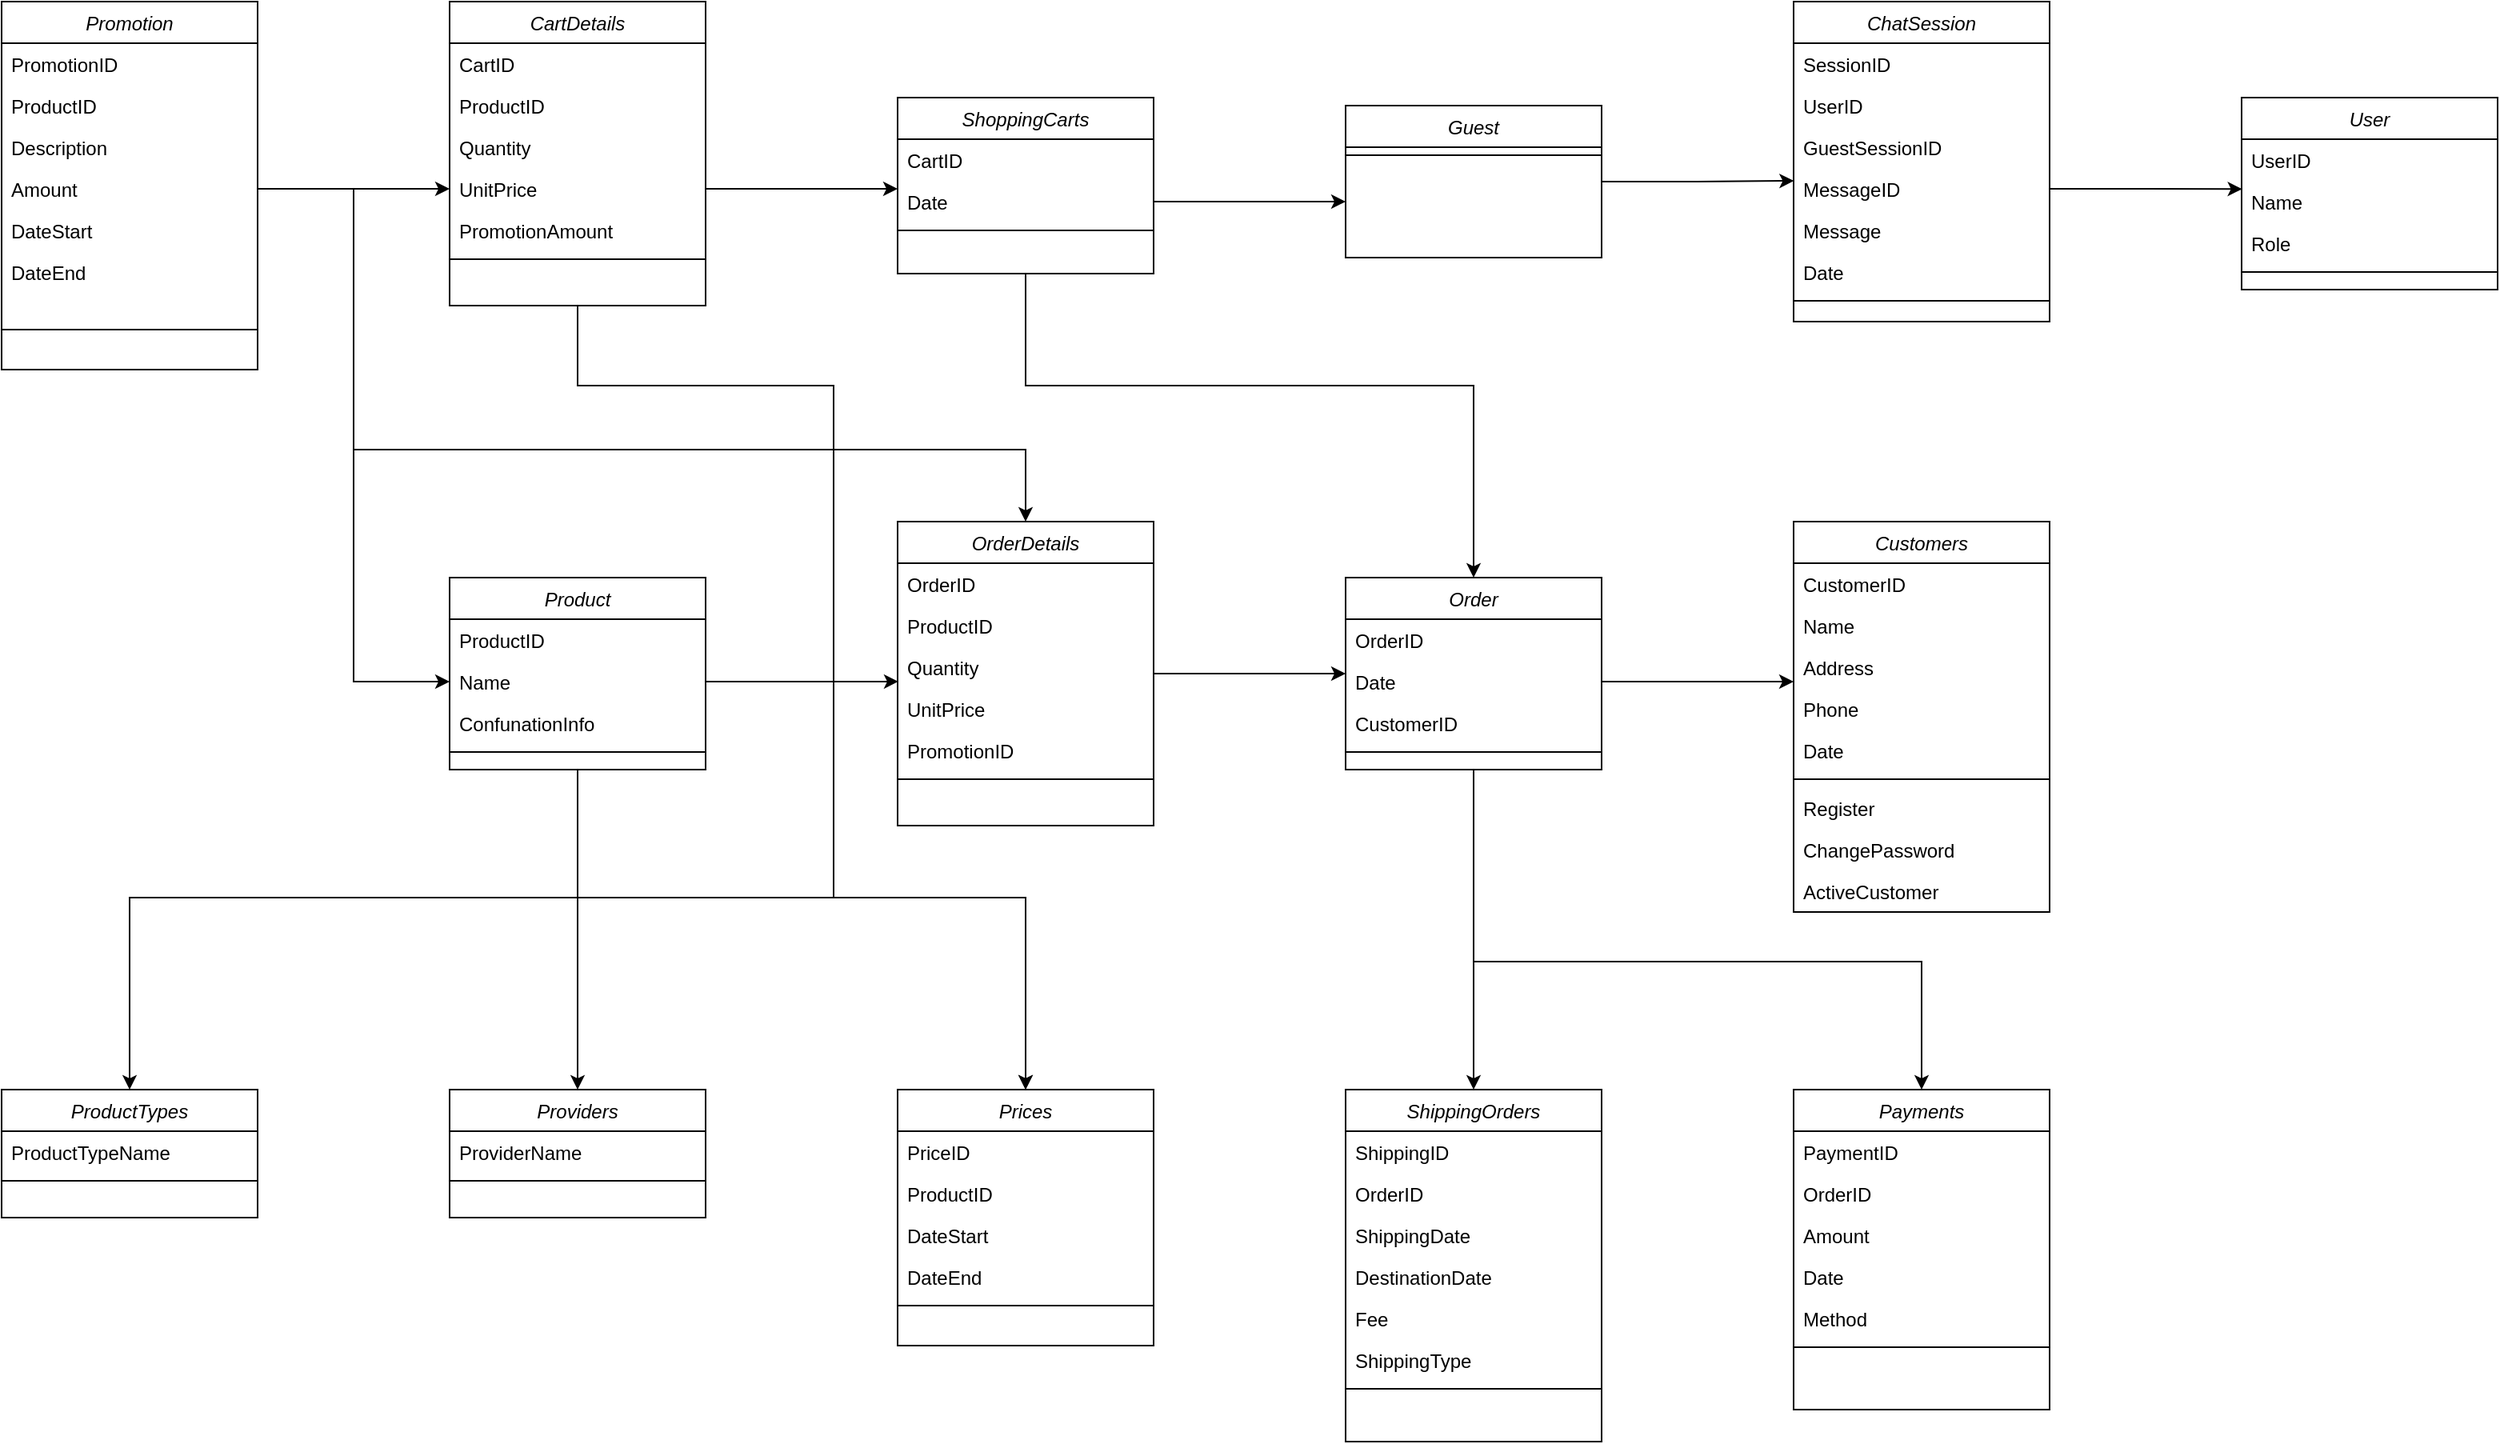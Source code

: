 <mxfile version="21.1.2" type="github">
  <diagram id="C5RBs43oDa-KdzZeNtuy" name="Page-1">
    <mxGraphModel dx="2475" dy="1558" grid="1" gridSize="10" guides="1" tooltips="1" connect="1" arrows="1" fold="1" page="1" pageScale="1" pageWidth="827" pageHeight="1169" math="0" shadow="0">
      <root>
        <mxCell id="WIyWlLk6GJQsqaUBKTNV-0" />
        <mxCell id="WIyWlLk6GJQsqaUBKTNV-1" parent="WIyWlLk6GJQsqaUBKTNV-0" />
        <mxCell id="zkfFHV4jXpPFQw0GAbJ--0" value="Promotion" style="swimlane;fontStyle=2;align=center;verticalAlign=top;childLayout=stackLayout;horizontal=1;startSize=26;horizontalStack=0;resizeParent=1;resizeLast=0;collapsible=1;marginBottom=0;rounded=0;shadow=0;strokeWidth=1;movable=0;resizable=0;rotatable=0;deletable=0;editable=0;locked=1;connectable=0;" parent="WIyWlLk6GJQsqaUBKTNV-1" vertex="1">
          <mxGeometry y="80" width="160" height="230" as="geometry">
            <mxRectangle x="220" y="120" width="160" height="26" as="alternateBounds" />
          </mxGeometry>
        </mxCell>
        <mxCell id="zkfFHV4jXpPFQw0GAbJ--1" value="PromotionID" style="text;align=left;verticalAlign=top;spacingLeft=4;spacingRight=4;overflow=hidden;rotatable=0;points=[[0,0.5],[1,0.5]];portConstraint=eastwest;movable=0;resizable=0;deletable=0;editable=0;locked=1;connectable=0;" parent="zkfFHV4jXpPFQw0GAbJ--0" vertex="1">
          <mxGeometry y="26" width="160" height="26" as="geometry" />
        </mxCell>
        <mxCell id="zkfFHV4jXpPFQw0GAbJ--2" value="ProductID" style="text;align=left;verticalAlign=top;spacingLeft=4;spacingRight=4;overflow=hidden;rotatable=0;points=[[0,0.5],[1,0.5]];portConstraint=eastwest;rounded=0;shadow=0;html=0;movable=0;resizable=0;deletable=0;editable=0;locked=1;connectable=0;" parent="zkfFHV4jXpPFQw0GAbJ--0" vertex="1">
          <mxGeometry y="52" width="160" height="26" as="geometry" />
        </mxCell>
        <mxCell id="zkfFHV4jXpPFQw0GAbJ--3" value="Description" style="text;align=left;verticalAlign=top;spacingLeft=4;spacingRight=4;overflow=hidden;rotatable=0;points=[[0,0.5],[1,0.5]];portConstraint=eastwest;rounded=0;shadow=0;html=0;movable=0;resizable=0;deletable=0;editable=0;locked=1;connectable=0;" parent="zkfFHV4jXpPFQw0GAbJ--0" vertex="1">
          <mxGeometry y="78" width="160" height="26" as="geometry" />
        </mxCell>
        <mxCell id="FdeGGTRHiH28m9432jjW-3" value="Amount" style="text;align=left;verticalAlign=top;spacingLeft=4;spacingRight=4;overflow=hidden;rotatable=0;points=[[0,0.5],[1,0.5]];portConstraint=eastwest;movable=0;resizable=0;deletable=0;editable=0;locked=1;connectable=0;" vertex="1" parent="zkfFHV4jXpPFQw0GAbJ--0">
          <mxGeometry y="104" width="160" height="26" as="geometry" />
        </mxCell>
        <mxCell id="FdeGGTRHiH28m9432jjW-2" value="DateStart" style="text;align=left;verticalAlign=top;spacingLeft=4;spacingRight=4;overflow=hidden;rotatable=0;points=[[0,0.5],[1,0.5]];portConstraint=eastwest;movable=0;resizable=0;deletable=0;editable=0;locked=1;connectable=0;" vertex="1" parent="zkfFHV4jXpPFQw0GAbJ--0">
          <mxGeometry y="130" width="160" height="26" as="geometry" />
        </mxCell>
        <mxCell id="FdeGGTRHiH28m9432jjW-1" value="DateEnd" style="text;align=left;verticalAlign=top;spacingLeft=4;spacingRight=4;overflow=hidden;rotatable=0;points=[[0,0.5],[1,0.5]];portConstraint=eastwest;rounded=0;shadow=0;html=0;movable=0;resizable=0;deletable=0;editable=0;locked=1;connectable=0;" vertex="1" parent="zkfFHV4jXpPFQw0GAbJ--0">
          <mxGeometry y="156" width="160" height="44" as="geometry" />
        </mxCell>
        <mxCell id="FdeGGTRHiH28m9432jjW-4" value="" style="line;html=1;strokeWidth=1;align=left;verticalAlign=middle;spacingTop=-1;spacingLeft=3;spacingRight=3;rotatable=0;labelPosition=right;points=[];portConstraint=eastwest;movable=0;resizable=0;deletable=0;editable=0;locked=1;connectable=0;" vertex="1" parent="zkfFHV4jXpPFQw0GAbJ--0">
          <mxGeometry y="200" width="160" height="10" as="geometry" />
        </mxCell>
        <mxCell id="FdeGGTRHiH28m9432jjW-111" style="edgeStyle=orthogonalEdgeStyle;rounded=0;orthogonalLoop=1;jettySize=auto;html=1;entryX=0.5;entryY=0;entryDx=0;entryDy=0;movable=0;resizable=0;rotatable=0;deletable=0;editable=0;locked=1;connectable=0;" edge="1" parent="WIyWlLk6GJQsqaUBKTNV-1" source="FdeGGTRHiH28m9432jjW-17" target="FdeGGTRHiH28m9432jjW-103">
          <mxGeometry relative="1" as="geometry">
            <Array as="points">
              <mxPoint x="360" y="320" />
              <mxPoint x="520" y="320" />
              <mxPoint x="520" y="640" />
              <mxPoint x="640" y="640" />
            </Array>
          </mxGeometry>
        </mxCell>
        <mxCell id="FdeGGTRHiH28m9432jjW-17" value="CartDetails" style="swimlane;fontStyle=2;align=center;verticalAlign=top;childLayout=stackLayout;horizontal=1;startSize=26;horizontalStack=0;resizeParent=1;resizeLast=0;collapsible=1;marginBottom=0;rounded=0;shadow=0;strokeWidth=1;movable=0;resizable=0;rotatable=0;deletable=0;editable=0;locked=1;connectable=0;" vertex="1" parent="WIyWlLk6GJQsqaUBKTNV-1">
          <mxGeometry x="280" y="80" width="160" height="190" as="geometry">
            <mxRectangle x="220" y="120" width="160" height="26" as="alternateBounds" />
          </mxGeometry>
        </mxCell>
        <mxCell id="FdeGGTRHiH28m9432jjW-18" value="CartID" style="text;align=left;verticalAlign=top;spacingLeft=4;spacingRight=4;overflow=hidden;rotatable=0;points=[[0,0.5],[1,0.5]];portConstraint=eastwest;movable=0;resizable=0;deletable=0;editable=0;locked=1;connectable=0;" vertex="1" parent="FdeGGTRHiH28m9432jjW-17">
          <mxGeometry y="26" width="160" height="26" as="geometry" />
        </mxCell>
        <mxCell id="FdeGGTRHiH28m9432jjW-19" value="ProductID" style="text;align=left;verticalAlign=top;spacingLeft=4;spacingRight=4;overflow=hidden;rotatable=0;points=[[0,0.5],[1,0.5]];portConstraint=eastwest;rounded=0;shadow=0;html=0;movable=0;resizable=0;deletable=0;editable=0;locked=1;connectable=0;" vertex="1" parent="FdeGGTRHiH28m9432jjW-17">
          <mxGeometry y="52" width="160" height="26" as="geometry" />
        </mxCell>
        <mxCell id="FdeGGTRHiH28m9432jjW-20" value="Quantity" style="text;align=left;verticalAlign=top;spacingLeft=4;spacingRight=4;overflow=hidden;rotatable=0;points=[[0,0.5],[1,0.5]];portConstraint=eastwest;rounded=0;shadow=0;html=0;movable=0;resizable=0;deletable=0;editable=0;locked=1;connectable=0;" vertex="1" parent="FdeGGTRHiH28m9432jjW-17">
          <mxGeometry y="78" width="160" height="26" as="geometry" />
        </mxCell>
        <mxCell id="FdeGGTRHiH28m9432jjW-21" value="UnitPrice" style="text;align=left;verticalAlign=top;spacingLeft=4;spacingRight=4;overflow=hidden;rotatable=0;points=[[0,0.5],[1,0.5]];portConstraint=eastwest;movable=0;resizable=0;deletable=0;editable=0;locked=1;connectable=0;" vertex="1" parent="FdeGGTRHiH28m9432jjW-17">
          <mxGeometry y="104" width="160" height="26" as="geometry" />
        </mxCell>
        <mxCell id="FdeGGTRHiH28m9432jjW-22" value="PromotionAmount" style="text;align=left;verticalAlign=top;spacingLeft=4;spacingRight=4;overflow=hidden;rotatable=0;points=[[0,0.5],[1,0.5]];portConstraint=eastwest;movable=0;resizable=0;deletable=0;editable=0;locked=1;connectable=0;" vertex="1" parent="FdeGGTRHiH28m9432jjW-17">
          <mxGeometry y="130" width="160" height="26" as="geometry" />
        </mxCell>
        <mxCell id="FdeGGTRHiH28m9432jjW-24" value="" style="line;html=1;strokeWidth=1;align=left;verticalAlign=middle;spacingTop=-1;spacingLeft=3;spacingRight=3;rotatable=0;labelPosition=right;points=[];portConstraint=eastwest;movable=0;resizable=0;deletable=0;editable=0;locked=1;connectable=0;" vertex="1" parent="FdeGGTRHiH28m9432jjW-17">
          <mxGeometry y="156" width="160" height="10" as="geometry" />
        </mxCell>
        <mxCell id="FdeGGTRHiH28m9432jjW-25" style="edgeStyle=orthogonalEdgeStyle;rounded=0;orthogonalLoop=1;jettySize=auto;html=1;exitX=1;exitY=0.5;exitDx=0;exitDy=0;entryX=0;entryY=0.5;entryDx=0;entryDy=0;movable=0;resizable=0;rotatable=0;deletable=0;editable=0;locked=1;connectable=0;" edge="1" parent="WIyWlLk6GJQsqaUBKTNV-1" source="FdeGGTRHiH28m9432jjW-3" target="FdeGGTRHiH28m9432jjW-21">
          <mxGeometry relative="1" as="geometry" />
        </mxCell>
        <mxCell id="FdeGGTRHiH28m9432jjW-79" style="edgeStyle=orthogonalEdgeStyle;rounded=0;orthogonalLoop=1;jettySize=auto;html=1;entryX=0.5;entryY=0;entryDx=0;entryDy=0;movable=0;resizable=0;rotatable=0;deletable=0;editable=0;locked=1;connectable=0;" edge="1" parent="WIyWlLk6GJQsqaUBKTNV-1" source="FdeGGTRHiH28m9432jjW-26" target="FdeGGTRHiH28m9432jjW-73">
          <mxGeometry relative="1" as="geometry">
            <Array as="points">
              <mxPoint x="640" y="320" />
              <mxPoint x="920" y="320" />
            </Array>
          </mxGeometry>
        </mxCell>
        <mxCell id="FdeGGTRHiH28m9432jjW-26" value="ShoppingCarts" style="swimlane;fontStyle=2;align=center;verticalAlign=top;childLayout=stackLayout;horizontal=1;startSize=26;horizontalStack=0;resizeParent=1;resizeLast=0;collapsible=1;marginBottom=0;rounded=0;shadow=0;strokeWidth=1;movable=0;resizable=0;rotatable=0;deletable=0;editable=0;locked=1;connectable=0;" vertex="1" parent="WIyWlLk6GJQsqaUBKTNV-1">
          <mxGeometry x="560" y="140" width="160" height="110" as="geometry">
            <mxRectangle x="220" y="120" width="160" height="26" as="alternateBounds" />
          </mxGeometry>
        </mxCell>
        <mxCell id="FdeGGTRHiH28m9432jjW-27" value="CartID" style="text;align=left;verticalAlign=top;spacingLeft=4;spacingRight=4;overflow=hidden;rotatable=0;points=[[0,0.5],[1,0.5]];portConstraint=eastwest;movable=0;resizable=0;deletable=0;editable=0;locked=1;connectable=0;" vertex="1" parent="FdeGGTRHiH28m9432jjW-26">
          <mxGeometry y="26" width="160" height="26" as="geometry" />
        </mxCell>
        <mxCell id="FdeGGTRHiH28m9432jjW-28" value="Date" style="text;align=left;verticalAlign=top;spacingLeft=4;spacingRight=4;overflow=hidden;rotatable=0;points=[[0,0.5],[1,0.5]];portConstraint=eastwest;rounded=0;shadow=0;html=0;movable=0;resizable=0;deletable=0;editable=0;locked=1;connectable=0;" vertex="1" parent="FdeGGTRHiH28m9432jjW-26">
          <mxGeometry y="52" width="160" height="26" as="geometry" />
        </mxCell>
        <mxCell id="FdeGGTRHiH28m9432jjW-32" value="" style="line;html=1;strokeWidth=1;align=left;verticalAlign=middle;spacingTop=-1;spacingLeft=3;spacingRight=3;rotatable=0;labelPosition=right;points=[];portConstraint=eastwest;movable=0;resizable=0;deletable=0;editable=0;locked=1;connectable=0;" vertex="1" parent="FdeGGTRHiH28m9432jjW-26">
          <mxGeometry y="78" width="160" height="10" as="geometry" />
        </mxCell>
        <mxCell id="FdeGGTRHiH28m9432jjW-33" style="edgeStyle=orthogonalEdgeStyle;rounded=0;orthogonalLoop=1;jettySize=auto;html=1;exitX=1;exitY=0.5;exitDx=0;exitDy=0;entryX=0;entryY=0.5;entryDx=0;entryDy=0;movable=0;resizable=0;rotatable=0;deletable=0;editable=0;locked=1;connectable=0;" edge="1" parent="WIyWlLk6GJQsqaUBKTNV-1" source="FdeGGTRHiH28m9432jjW-21">
          <mxGeometry relative="1" as="geometry">
            <mxPoint x="560" y="197" as="targetPoint" />
          </mxGeometry>
        </mxCell>
        <mxCell id="FdeGGTRHiH28m9432jjW-50" style="edgeStyle=orthogonalEdgeStyle;rounded=0;orthogonalLoop=1;jettySize=auto;html=1;exitX=1;exitY=0.5;exitDx=0;exitDy=0;entryX=0.001;entryY=0.308;entryDx=0;entryDy=0;entryPerimeter=0;movable=0;resizable=0;rotatable=0;deletable=0;editable=0;locked=1;connectable=0;" edge="1" parent="WIyWlLk6GJQsqaUBKTNV-1" source="FdeGGTRHiH28m9432jjW-37" target="FdeGGTRHiH28m9432jjW-46">
          <mxGeometry relative="1" as="geometry" />
        </mxCell>
        <mxCell id="FdeGGTRHiH28m9432jjW-37" value="Guest" style="swimlane;fontStyle=2;align=center;verticalAlign=top;childLayout=stackLayout;horizontal=1;startSize=26;horizontalStack=0;resizeParent=1;resizeLast=0;collapsible=1;marginBottom=0;rounded=0;shadow=0;strokeWidth=1;movable=0;resizable=0;rotatable=0;deletable=0;editable=0;locked=1;connectable=0;" vertex="1" parent="WIyWlLk6GJQsqaUBKTNV-1">
          <mxGeometry x="840" y="145" width="160" height="95" as="geometry">
            <mxRectangle x="220" y="120" width="160" height="26" as="alternateBounds" />
          </mxGeometry>
        </mxCell>
        <mxCell id="FdeGGTRHiH28m9432jjW-40" value="" style="line;html=1;strokeWidth=1;align=left;verticalAlign=middle;spacingTop=-1;spacingLeft=3;spacingRight=3;rotatable=0;labelPosition=right;points=[];portConstraint=eastwest;movable=0;resizable=0;deletable=0;editable=0;locked=1;connectable=0;" vertex="1" parent="FdeGGTRHiH28m9432jjW-37">
          <mxGeometry y="26" width="160" height="10" as="geometry" />
        </mxCell>
        <mxCell id="FdeGGTRHiH28m9432jjW-41" style="edgeStyle=orthogonalEdgeStyle;rounded=0;orthogonalLoop=1;jettySize=auto;html=1;movable=0;resizable=0;rotatable=0;deletable=0;editable=0;locked=1;connectable=0;" edge="1" parent="WIyWlLk6GJQsqaUBKTNV-1" source="FdeGGTRHiH28m9432jjW-28">
          <mxGeometry relative="1" as="geometry">
            <mxPoint x="840" y="205" as="targetPoint" />
          </mxGeometry>
        </mxCell>
        <mxCell id="FdeGGTRHiH28m9432jjW-42" value="ChatSession" style="swimlane;fontStyle=2;align=center;verticalAlign=top;childLayout=stackLayout;horizontal=1;startSize=26;horizontalStack=0;resizeParent=1;resizeLast=0;collapsible=1;marginBottom=0;rounded=0;shadow=0;strokeWidth=1;movable=0;resizable=0;rotatable=0;deletable=0;editable=0;locked=1;connectable=0;" vertex="1" parent="WIyWlLk6GJQsqaUBKTNV-1">
          <mxGeometry x="1120" y="80" width="160" height="200" as="geometry">
            <mxRectangle x="220" y="120" width="160" height="26" as="alternateBounds" />
          </mxGeometry>
        </mxCell>
        <mxCell id="FdeGGTRHiH28m9432jjW-43" value="SessionID" style="text;align=left;verticalAlign=top;spacingLeft=4;spacingRight=4;overflow=hidden;rotatable=0;points=[[0,0.5],[1,0.5]];portConstraint=eastwest;movable=0;resizable=0;deletable=0;editable=0;locked=1;connectable=0;" vertex="1" parent="FdeGGTRHiH28m9432jjW-42">
          <mxGeometry y="26" width="160" height="26" as="geometry" />
        </mxCell>
        <mxCell id="FdeGGTRHiH28m9432jjW-44" value="UserID" style="text;align=left;verticalAlign=top;spacingLeft=4;spacingRight=4;overflow=hidden;rotatable=0;points=[[0,0.5],[1,0.5]];portConstraint=eastwest;rounded=0;shadow=0;html=0;movable=0;resizable=0;deletable=0;editable=0;locked=1;connectable=0;" vertex="1" parent="FdeGGTRHiH28m9432jjW-42">
          <mxGeometry y="52" width="160" height="26" as="geometry" />
        </mxCell>
        <mxCell id="FdeGGTRHiH28m9432jjW-45" value="GuestSessionID" style="text;align=left;verticalAlign=top;spacingLeft=4;spacingRight=4;overflow=hidden;rotatable=0;points=[[0,0.5],[1,0.5]];portConstraint=eastwest;rounded=0;shadow=0;html=0;movable=0;resizable=0;deletable=0;editable=0;locked=1;connectable=0;" vertex="1" parent="FdeGGTRHiH28m9432jjW-42">
          <mxGeometry y="78" width="160" height="26" as="geometry" />
        </mxCell>
        <mxCell id="FdeGGTRHiH28m9432jjW-46" value="MessageID" style="text;align=left;verticalAlign=top;spacingLeft=4;spacingRight=4;overflow=hidden;rotatable=0;points=[[0,0.5],[1,0.5]];portConstraint=eastwest;movable=0;resizable=0;deletable=0;editable=0;locked=1;connectable=0;" vertex="1" parent="FdeGGTRHiH28m9432jjW-42">
          <mxGeometry y="104" width="160" height="26" as="geometry" />
        </mxCell>
        <mxCell id="FdeGGTRHiH28m9432jjW-47" value="Message" style="text;align=left;verticalAlign=top;spacingLeft=4;spacingRight=4;overflow=hidden;rotatable=0;points=[[0,0.5],[1,0.5]];portConstraint=eastwest;movable=0;resizable=0;deletable=0;editable=0;locked=1;connectable=0;" vertex="1" parent="FdeGGTRHiH28m9432jjW-42">
          <mxGeometry y="130" width="160" height="26" as="geometry" />
        </mxCell>
        <mxCell id="FdeGGTRHiH28m9432jjW-49" value="Date" style="text;align=left;verticalAlign=top;spacingLeft=4;spacingRight=4;overflow=hidden;rotatable=0;points=[[0,0.5],[1,0.5]];portConstraint=eastwest;movable=0;resizable=0;deletable=0;editable=0;locked=1;connectable=0;" vertex="1" parent="FdeGGTRHiH28m9432jjW-42">
          <mxGeometry y="156" width="160" height="26" as="geometry" />
        </mxCell>
        <mxCell id="FdeGGTRHiH28m9432jjW-48" value="" style="line;html=1;strokeWidth=1;align=left;verticalAlign=middle;spacingTop=-1;spacingLeft=3;spacingRight=3;rotatable=0;labelPosition=right;points=[];portConstraint=eastwest;movable=0;resizable=0;deletable=0;editable=0;locked=1;connectable=0;" vertex="1" parent="FdeGGTRHiH28m9432jjW-42">
          <mxGeometry y="182" width="160" height="10" as="geometry" />
        </mxCell>
        <mxCell id="FdeGGTRHiH28m9432jjW-51" value="User" style="swimlane;fontStyle=2;align=center;verticalAlign=top;childLayout=stackLayout;horizontal=1;startSize=26;horizontalStack=0;resizeParent=1;resizeLast=0;collapsible=1;marginBottom=0;rounded=0;shadow=0;strokeWidth=1;movable=0;resizable=0;rotatable=0;deletable=0;editable=0;locked=1;connectable=0;" vertex="1" parent="WIyWlLk6GJQsqaUBKTNV-1">
          <mxGeometry x="1400" y="140" width="160" height="120" as="geometry">
            <mxRectangle x="220" y="120" width="160" height="26" as="alternateBounds" />
          </mxGeometry>
        </mxCell>
        <mxCell id="FdeGGTRHiH28m9432jjW-52" value="UserID" style="text;align=left;verticalAlign=top;spacingLeft=4;spacingRight=4;overflow=hidden;rotatable=0;points=[[0,0.5],[1,0.5]];portConstraint=eastwest;movable=0;resizable=0;deletable=0;editable=0;locked=1;connectable=0;" vertex="1" parent="FdeGGTRHiH28m9432jjW-51">
          <mxGeometry y="26" width="160" height="26" as="geometry" />
        </mxCell>
        <mxCell id="FdeGGTRHiH28m9432jjW-53" value="Name" style="text;align=left;verticalAlign=top;spacingLeft=4;spacingRight=4;overflow=hidden;rotatable=0;points=[[0,0.5],[1,0.5]];portConstraint=eastwest;rounded=0;shadow=0;html=0;movable=0;resizable=0;deletable=0;editable=0;locked=1;connectable=0;" vertex="1" parent="FdeGGTRHiH28m9432jjW-51">
          <mxGeometry y="52" width="160" height="26" as="geometry" />
        </mxCell>
        <mxCell id="FdeGGTRHiH28m9432jjW-56" value="Role" style="text;align=left;verticalAlign=top;spacingLeft=4;spacingRight=4;overflow=hidden;rotatable=0;points=[[0,0.5],[1,0.5]];portConstraint=eastwest;rounded=0;shadow=0;html=0;movable=0;resizable=0;deletable=0;editable=0;locked=1;connectable=0;" vertex="1" parent="FdeGGTRHiH28m9432jjW-51">
          <mxGeometry y="78" width="160" height="26" as="geometry" />
        </mxCell>
        <mxCell id="FdeGGTRHiH28m9432jjW-54" value="" style="line;html=1;strokeWidth=1;align=left;verticalAlign=middle;spacingTop=-1;spacingLeft=3;spacingRight=3;rotatable=0;labelPosition=right;points=[];portConstraint=eastwest;movable=0;resizable=0;deletable=0;editable=0;locked=1;connectable=0;" vertex="1" parent="FdeGGTRHiH28m9432jjW-51">
          <mxGeometry y="104" width="160" height="10" as="geometry" />
        </mxCell>
        <mxCell id="FdeGGTRHiH28m9432jjW-55" style="edgeStyle=orthogonalEdgeStyle;rounded=0;orthogonalLoop=1;jettySize=auto;html=1;entryX=0.002;entryY=0.198;entryDx=0;entryDy=0;entryPerimeter=0;movable=0;resizable=0;rotatable=0;deletable=0;editable=0;locked=1;connectable=0;" edge="1" parent="WIyWlLk6GJQsqaUBKTNV-1" source="FdeGGTRHiH28m9432jjW-46" target="FdeGGTRHiH28m9432jjW-53">
          <mxGeometry relative="1" as="geometry">
            <mxPoint x="1390" y="195" as="targetPoint" />
          </mxGeometry>
        </mxCell>
        <mxCell id="FdeGGTRHiH28m9432jjW-101" style="edgeStyle=orthogonalEdgeStyle;rounded=0;orthogonalLoop=1;jettySize=auto;html=1;entryX=0.5;entryY=0;entryDx=0;entryDy=0;movable=0;resizable=0;rotatable=0;deletable=0;editable=0;locked=1;connectable=0;" edge="1" parent="WIyWlLk6GJQsqaUBKTNV-1" source="FdeGGTRHiH28m9432jjW-57" target="FdeGGTRHiH28m9432jjW-91">
          <mxGeometry relative="1" as="geometry" />
        </mxCell>
        <mxCell id="FdeGGTRHiH28m9432jjW-102" style="edgeStyle=orthogonalEdgeStyle;rounded=0;orthogonalLoop=1;jettySize=auto;html=1;entryX=0.5;entryY=0;entryDx=0;entryDy=0;movable=0;resizable=0;rotatable=0;deletable=0;editable=0;locked=1;connectable=0;" edge="1" parent="WIyWlLk6GJQsqaUBKTNV-1" source="FdeGGTRHiH28m9432jjW-57" target="FdeGGTRHiH28m9432jjW-96">
          <mxGeometry relative="1" as="geometry">
            <Array as="points">
              <mxPoint x="360" y="640" />
              <mxPoint x="80" y="640" />
            </Array>
          </mxGeometry>
        </mxCell>
        <mxCell id="FdeGGTRHiH28m9432jjW-110" style="edgeStyle=orthogonalEdgeStyle;rounded=0;orthogonalLoop=1;jettySize=auto;html=1;entryX=0.5;entryY=0;entryDx=0;entryDy=0;movable=0;resizable=0;rotatable=0;deletable=0;editable=0;locked=1;connectable=0;" edge="1" parent="WIyWlLk6GJQsqaUBKTNV-1" source="FdeGGTRHiH28m9432jjW-57" target="FdeGGTRHiH28m9432jjW-103">
          <mxGeometry relative="1" as="geometry">
            <Array as="points">
              <mxPoint x="360" y="640" />
              <mxPoint x="640" y="640" />
            </Array>
          </mxGeometry>
        </mxCell>
        <mxCell id="FdeGGTRHiH28m9432jjW-57" value="Product" style="swimlane;fontStyle=2;align=center;verticalAlign=top;childLayout=stackLayout;horizontal=1;startSize=26;horizontalStack=0;resizeParent=1;resizeLast=0;collapsible=1;marginBottom=0;rounded=0;shadow=0;strokeWidth=1;movable=0;resizable=0;rotatable=0;deletable=0;editable=0;locked=1;connectable=0;" vertex="1" parent="WIyWlLk6GJQsqaUBKTNV-1">
          <mxGeometry x="280" y="440" width="160" height="120" as="geometry">
            <mxRectangle x="220" y="120" width="160" height="26" as="alternateBounds" />
          </mxGeometry>
        </mxCell>
        <mxCell id="FdeGGTRHiH28m9432jjW-58" value="ProductID" style="text;align=left;verticalAlign=top;spacingLeft=4;spacingRight=4;overflow=hidden;rotatable=0;points=[[0,0.5],[1,0.5]];portConstraint=eastwest;movable=0;resizable=0;deletable=0;editable=0;locked=1;connectable=0;" vertex="1" parent="FdeGGTRHiH28m9432jjW-57">
          <mxGeometry y="26" width="160" height="26" as="geometry" />
        </mxCell>
        <mxCell id="FdeGGTRHiH28m9432jjW-59" value="Name" style="text;align=left;verticalAlign=top;spacingLeft=4;spacingRight=4;overflow=hidden;rotatable=0;points=[[0,0.5],[1,0.5]];portConstraint=eastwest;rounded=0;shadow=0;html=0;movable=0;resizable=0;deletable=0;editable=0;locked=1;connectable=0;" vertex="1" parent="FdeGGTRHiH28m9432jjW-57">
          <mxGeometry y="52" width="160" height="26" as="geometry" />
        </mxCell>
        <mxCell id="FdeGGTRHiH28m9432jjW-60" value="ConfunationInfo" style="text;align=left;verticalAlign=top;spacingLeft=4;spacingRight=4;overflow=hidden;rotatable=0;points=[[0,0.5],[1,0.5]];portConstraint=eastwest;rounded=0;shadow=0;html=0;movable=0;resizable=0;deletable=0;editable=0;locked=1;connectable=0;" vertex="1" parent="FdeGGTRHiH28m9432jjW-57">
          <mxGeometry y="78" width="160" height="26" as="geometry" />
        </mxCell>
        <mxCell id="FdeGGTRHiH28m9432jjW-61" value="" style="line;html=1;strokeWidth=1;align=left;verticalAlign=middle;spacingTop=-1;spacingLeft=3;spacingRight=3;rotatable=0;labelPosition=right;points=[];portConstraint=eastwest;movable=0;resizable=0;deletable=0;editable=0;locked=1;connectable=0;" vertex="1" parent="FdeGGTRHiH28m9432jjW-57">
          <mxGeometry y="104" width="160" height="10" as="geometry" />
        </mxCell>
        <mxCell id="FdeGGTRHiH28m9432jjW-62" style="edgeStyle=orthogonalEdgeStyle;rounded=0;orthogonalLoop=1;jettySize=auto;html=1;entryX=0;entryY=0.5;entryDx=0;entryDy=0;movable=0;resizable=0;rotatable=0;deletable=0;editable=0;locked=1;connectable=0;" edge="1" parent="WIyWlLk6GJQsqaUBKTNV-1" source="FdeGGTRHiH28m9432jjW-3" target="FdeGGTRHiH28m9432jjW-59">
          <mxGeometry relative="1" as="geometry">
            <Array as="points">
              <mxPoint x="220" y="197" />
              <mxPoint x="220" y="505" />
            </Array>
          </mxGeometry>
        </mxCell>
        <mxCell id="FdeGGTRHiH28m9432jjW-78" style="edgeStyle=orthogonalEdgeStyle;rounded=0;orthogonalLoop=1;jettySize=auto;html=1;entryX=0;entryY=0.308;entryDx=0;entryDy=0;entryPerimeter=0;movable=0;resizable=0;rotatable=0;deletable=0;editable=0;locked=1;connectable=0;" edge="1" parent="WIyWlLk6GJQsqaUBKTNV-1" source="FdeGGTRHiH28m9432jjW-63" target="FdeGGTRHiH28m9432jjW-75">
          <mxGeometry relative="1" as="geometry" />
        </mxCell>
        <mxCell id="FdeGGTRHiH28m9432jjW-63" value="OrderDetails" style="swimlane;fontStyle=2;align=center;verticalAlign=top;childLayout=stackLayout;horizontal=1;startSize=26;horizontalStack=0;resizeParent=1;resizeLast=0;collapsible=1;marginBottom=0;rounded=0;shadow=0;strokeWidth=1;movable=0;resizable=0;rotatable=0;deletable=0;editable=0;locked=1;connectable=0;" vertex="1" parent="WIyWlLk6GJQsqaUBKTNV-1">
          <mxGeometry x="560" y="405" width="160" height="190" as="geometry">
            <mxRectangle x="220" y="120" width="160" height="26" as="alternateBounds" />
          </mxGeometry>
        </mxCell>
        <mxCell id="FdeGGTRHiH28m9432jjW-64" value="OrderID" style="text;align=left;verticalAlign=top;spacingLeft=4;spacingRight=4;overflow=hidden;rotatable=0;points=[[0,0.5],[1,0.5]];portConstraint=eastwest;movable=0;resizable=0;deletable=0;editable=0;locked=1;connectable=0;" vertex="1" parent="FdeGGTRHiH28m9432jjW-63">
          <mxGeometry y="26" width="160" height="26" as="geometry" />
        </mxCell>
        <mxCell id="FdeGGTRHiH28m9432jjW-65" value="ProductID" style="text;align=left;verticalAlign=top;spacingLeft=4;spacingRight=4;overflow=hidden;rotatable=0;points=[[0,0.5],[1,0.5]];portConstraint=eastwest;rounded=0;shadow=0;html=0;movable=0;resizable=0;deletable=0;editable=0;locked=1;connectable=0;" vertex="1" parent="FdeGGTRHiH28m9432jjW-63">
          <mxGeometry y="52" width="160" height="26" as="geometry" />
        </mxCell>
        <mxCell id="FdeGGTRHiH28m9432jjW-66" value="Quantity" style="text;align=left;verticalAlign=top;spacingLeft=4;spacingRight=4;overflow=hidden;rotatable=0;points=[[0,0.5],[1,0.5]];portConstraint=eastwest;rounded=0;shadow=0;html=0;movable=0;resizable=0;deletable=0;editable=0;locked=1;connectable=0;" vertex="1" parent="FdeGGTRHiH28m9432jjW-63">
          <mxGeometry y="78" width="160" height="26" as="geometry" />
        </mxCell>
        <mxCell id="FdeGGTRHiH28m9432jjW-67" value="UnitPrice" style="text;align=left;verticalAlign=top;spacingLeft=4;spacingRight=4;overflow=hidden;rotatable=0;points=[[0,0.5],[1,0.5]];portConstraint=eastwest;movable=0;resizable=0;deletable=0;editable=0;locked=1;connectable=0;" vertex="1" parent="FdeGGTRHiH28m9432jjW-63">
          <mxGeometry y="104" width="160" height="26" as="geometry" />
        </mxCell>
        <mxCell id="FdeGGTRHiH28m9432jjW-68" value="PromotionID" style="text;align=left;verticalAlign=top;spacingLeft=4;spacingRight=4;overflow=hidden;rotatable=0;points=[[0,0.5],[1,0.5]];portConstraint=eastwest;movable=0;resizable=0;deletable=0;editable=0;locked=1;connectable=0;" vertex="1" parent="FdeGGTRHiH28m9432jjW-63">
          <mxGeometry y="130" width="160" height="26" as="geometry" />
        </mxCell>
        <mxCell id="FdeGGTRHiH28m9432jjW-69" value="" style="line;html=1;strokeWidth=1;align=left;verticalAlign=middle;spacingTop=-1;spacingLeft=3;spacingRight=3;rotatable=0;labelPosition=right;points=[];portConstraint=eastwest;movable=0;resizable=0;deletable=0;editable=0;locked=1;connectable=0;" vertex="1" parent="FdeGGTRHiH28m9432jjW-63">
          <mxGeometry y="156" width="160" height="10" as="geometry" />
        </mxCell>
        <mxCell id="FdeGGTRHiH28m9432jjW-70" style="edgeStyle=orthogonalEdgeStyle;rounded=0;orthogonalLoop=1;jettySize=auto;html=1;entryX=0.003;entryY=0.845;entryDx=0;entryDy=0;entryPerimeter=0;movable=0;resizable=0;rotatable=0;deletable=0;editable=0;locked=1;connectable=0;" edge="1" parent="WIyWlLk6GJQsqaUBKTNV-1" source="FdeGGTRHiH28m9432jjW-59" target="FdeGGTRHiH28m9432jjW-66">
          <mxGeometry relative="1" as="geometry" />
        </mxCell>
        <mxCell id="FdeGGTRHiH28m9432jjW-72" style="edgeStyle=orthogonalEdgeStyle;rounded=0;orthogonalLoop=1;jettySize=auto;html=1;entryX=0.5;entryY=0;entryDx=0;entryDy=0;movable=0;resizable=0;rotatable=0;deletable=0;editable=0;locked=1;connectable=0;" edge="1" parent="WIyWlLk6GJQsqaUBKTNV-1" source="FdeGGTRHiH28m9432jjW-3" target="FdeGGTRHiH28m9432jjW-63">
          <mxGeometry relative="1" as="geometry">
            <Array as="points">
              <mxPoint x="220" y="197" />
              <mxPoint x="220" y="360" />
              <mxPoint x="640" y="360" />
            </Array>
          </mxGeometry>
        </mxCell>
        <mxCell id="FdeGGTRHiH28m9432jjW-120" style="edgeStyle=orthogonalEdgeStyle;rounded=0;orthogonalLoop=1;jettySize=auto;html=1;exitX=0.5;exitY=1;exitDx=0;exitDy=0;entryX=0.5;entryY=0;entryDx=0;entryDy=0;movable=0;resizable=0;rotatable=0;deletable=0;editable=0;locked=1;connectable=0;" edge="1" parent="WIyWlLk6GJQsqaUBKTNV-1" source="FdeGGTRHiH28m9432jjW-73" target="FdeGGTRHiH28m9432jjW-112">
          <mxGeometry relative="1" as="geometry" />
        </mxCell>
        <mxCell id="FdeGGTRHiH28m9432jjW-129" style="edgeStyle=orthogonalEdgeStyle;rounded=0;orthogonalLoop=1;jettySize=auto;html=1;entryX=0.5;entryY=0;entryDx=0;entryDy=0;movable=0;resizable=0;rotatable=0;deletable=0;editable=0;locked=1;connectable=0;" edge="1" parent="WIyWlLk6GJQsqaUBKTNV-1" source="FdeGGTRHiH28m9432jjW-73" target="FdeGGTRHiH28m9432jjW-121">
          <mxGeometry relative="1" as="geometry">
            <Array as="points">
              <mxPoint x="920" y="680" />
              <mxPoint x="1200" y="680" />
            </Array>
          </mxGeometry>
        </mxCell>
        <mxCell id="FdeGGTRHiH28m9432jjW-73" value="Order" style="swimlane;fontStyle=2;align=center;verticalAlign=top;childLayout=stackLayout;horizontal=1;startSize=26;horizontalStack=0;resizeParent=1;resizeLast=0;collapsible=1;marginBottom=0;rounded=0;shadow=0;strokeWidth=1;movable=0;resizable=0;rotatable=0;deletable=0;editable=0;locked=1;connectable=0;" vertex="1" parent="WIyWlLk6GJQsqaUBKTNV-1">
          <mxGeometry x="840" y="440" width="160" height="120" as="geometry">
            <mxRectangle x="220" y="120" width="160" height="26" as="alternateBounds" />
          </mxGeometry>
        </mxCell>
        <mxCell id="FdeGGTRHiH28m9432jjW-74" value="OrderID" style="text;align=left;verticalAlign=top;spacingLeft=4;spacingRight=4;overflow=hidden;rotatable=0;points=[[0,0.5],[1,0.5]];portConstraint=eastwest;movable=0;resizable=0;deletable=0;editable=0;locked=1;connectable=0;" vertex="1" parent="FdeGGTRHiH28m9432jjW-73">
          <mxGeometry y="26" width="160" height="26" as="geometry" />
        </mxCell>
        <mxCell id="FdeGGTRHiH28m9432jjW-75" value="Date" style="text;align=left;verticalAlign=top;spacingLeft=4;spacingRight=4;overflow=hidden;rotatable=0;points=[[0,0.5],[1,0.5]];portConstraint=eastwest;rounded=0;shadow=0;html=0;movable=0;resizable=0;deletable=0;editable=0;locked=1;connectable=0;" vertex="1" parent="FdeGGTRHiH28m9432jjW-73">
          <mxGeometry y="52" width="160" height="26" as="geometry" />
        </mxCell>
        <mxCell id="FdeGGTRHiH28m9432jjW-77" value="CustomerID" style="text;align=left;verticalAlign=top;spacingLeft=4;spacingRight=4;overflow=hidden;rotatable=0;points=[[0,0.5],[1,0.5]];portConstraint=eastwest;rounded=0;shadow=0;html=0;movable=0;resizable=0;deletable=0;editable=0;locked=1;connectable=0;" vertex="1" parent="FdeGGTRHiH28m9432jjW-73">
          <mxGeometry y="78" width="160" height="26" as="geometry" />
        </mxCell>
        <mxCell id="FdeGGTRHiH28m9432jjW-76" value="" style="line;html=1;strokeWidth=1;align=left;verticalAlign=middle;spacingTop=-1;spacingLeft=3;spacingRight=3;rotatable=0;labelPosition=right;points=[];portConstraint=eastwest;movable=0;resizable=0;deletable=0;editable=0;locked=1;connectable=0;" vertex="1" parent="FdeGGTRHiH28m9432jjW-73">
          <mxGeometry y="104" width="160" height="10" as="geometry" />
        </mxCell>
        <mxCell id="FdeGGTRHiH28m9432jjW-80" value="Customers" style="swimlane;fontStyle=2;align=center;verticalAlign=top;childLayout=stackLayout;horizontal=1;startSize=26;horizontalStack=0;resizeParent=1;resizeLast=0;collapsible=1;marginBottom=0;rounded=0;shadow=0;strokeWidth=1;movable=0;resizable=0;rotatable=0;deletable=0;editable=0;locked=1;connectable=0;" vertex="1" parent="WIyWlLk6GJQsqaUBKTNV-1">
          <mxGeometry x="1120" y="405" width="160" height="244" as="geometry">
            <mxRectangle x="220" y="120" width="160" height="26" as="alternateBounds" />
          </mxGeometry>
        </mxCell>
        <mxCell id="FdeGGTRHiH28m9432jjW-81" value="CustomerID" style="text;align=left;verticalAlign=top;spacingLeft=4;spacingRight=4;overflow=hidden;rotatable=0;points=[[0,0.5],[1,0.5]];portConstraint=eastwest;movable=0;resizable=0;deletable=0;editable=0;locked=1;connectable=0;" vertex="1" parent="FdeGGTRHiH28m9432jjW-80">
          <mxGeometry y="26" width="160" height="26" as="geometry" />
        </mxCell>
        <mxCell id="FdeGGTRHiH28m9432jjW-82" value="Name" style="text;align=left;verticalAlign=top;spacingLeft=4;spacingRight=4;overflow=hidden;rotatable=0;points=[[0,0.5],[1,0.5]];portConstraint=eastwest;rounded=0;shadow=0;html=0;movable=0;resizable=0;deletable=0;editable=0;locked=1;connectable=0;" vertex="1" parent="FdeGGTRHiH28m9432jjW-80">
          <mxGeometry y="52" width="160" height="26" as="geometry" />
        </mxCell>
        <mxCell id="FdeGGTRHiH28m9432jjW-83" value="Address" style="text;align=left;verticalAlign=top;spacingLeft=4;spacingRight=4;overflow=hidden;rotatable=0;points=[[0,0.5],[1,0.5]];portConstraint=eastwest;rounded=0;shadow=0;html=0;movable=0;resizable=0;deletable=0;editable=0;locked=1;connectable=0;" vertex="1" parent="FdeGGTRHiH28m9432jjW-80">
          <mxGeometry y="78" width="160" height="26" as="geometry" />
        </mxCell>
        <mxCell id="FdeGGTRHiH28m9432jjW-84" value="Phone" style="text;align=left;verticalAlign=top;spacingLeft=4;spacingRight=4;overflow=hidden;rotatable=0;points=[[0,0.5],[1,0.5]];portConstraint=eastwest;movable=0;resizable=0;deletable=0;editable=0;locked=1;connectable=0;" vertex="1" parent="FdeGGTRHiH28m9432jjW-80">
          <mxGeometry y="104" width="160" height="26" as="geometry" />
        </mxCell>
        <mxCell id="FdeGGTRHiH28m9432jjW-85" value="Date" style="text;align=left;verticalAlign=top;spacingLeft=4;spacingRight=4;overflow=hidden;rotatable=0;points=[[0,0.5],[1,0.5]];portConstraint=eastwest;movable=0;resizable=0;deletable=0;editable=0;locked=1;connectable=0;" vertex="1" parent="FdeGGTRHiH28m9432jjW-80">
          <mxGeometry y="130" width="160" height="26" as="geometry" />
        </mxCell>
        <mxCell id="FdeGGTRHiH28m9432jjW-86" value="" style="line;html=1;strokeWidth=1;align=left;verticalAlign=middle;spacingTop=-1;spacingLeft=3;spacingRight=3;rotatable=0;labelPosition=right;points=[];portConstraint=eastwest;movable=0;resizable=0;deletable=0;editable=0;locked=1;connectable=0;" vertex="1" parent="FdeGGTRHiH28m9432jjW-80">
          <mxGeometry y="156" width="160" height="10" as="geometry" />
        </mxCell>
        <mxCell id="FdeGGTRHiH28m9432jjW-88" value="Register" style="text;align=left;verticalAlign=top;spacingLeft=4;spacingRight=4;overflow=hidden;rotatable=0;points=[[0,0.5],[1,0.5]];portConstraint=eastwest;movable=0;resizable=0;deletable=0;editable=0;locked=1;connectable=0;" vertex="1" parent="FdeGGTRHiH28m9432jjW-80">
          <mxGeometry y="166" width="160" height="26" as="geometry" />
        </mxCell>
        <mxCell id="FdeGGTRHiH28m9432jjW-89" value="ChangePassword" style="text;align=left;verticalAlign=top;spacingLeft=4;spacingRight=4;overflow=hidden;rotatable=0;points=[[0,0.5],[1,0.5]];portConstraint=eastwest;movable=0;resizable=0;deletable=0;editable=0;locked=1;connectable=0;" vertex="1" parent="FdeGGTRHiH28m9432jjW-80">
          <mxGeometry y="192" width="160" height="26" as="geometry" />
        </mxCell>
        <mxCell id="FdeGGTRHiH28m9432jjW-90" value="ActiveCustomer" style="text;align=left;verticalAlign=top;spacingLeft=4;spacingRight=4;overflow=hidden;rotatable=0;points=[[0,0.5],[1,0.5]];portConstraint=eastwest;movable=0;resizable=0;deletable=0;editable=0;locked=1;connectable=0;" vertex="1" parent="FdeGGTRHiH28m9432jjW-80">
          <mxGeometry y="218" width="160" height="26" as="geometry" />
        </mxCell>
        <mxCell id="FdeGGTRHiH28m9432jjW-87" style="edgeStyle=orthogonalEdgeStyle;rounded=0;orthogonalLoop=1;jettySize=auto;html=1;movable=0;resizable=0;rotatable=0;deletable=0;editable=0;locked=1;connectable=0;" edge="1" parent="WIyWlLk6GJQsqaUBKTNV-1" source="FdeGGTRHiH28m9432jjW-75">
          <mxGeometry relative="1" as="geometry">
            <mxPoint x="1120" y="505" as="targetPoint" />
          </mxGeometry>
        </mxCell>
        <mxCell id="FdeGGTRHiH28m9432jjW-91" value="Providers" style="swimlane;fontStyle=2;align=center;verticalAlign=top;childLayout=stackLayout;horizontal=1;startSize=26;horizontalStack=0;resizeParent=1;resizeLast=0;collapsible=1;marginBottom=0;rounded=0;shadow=0;strokeWidth=1;movable=0;resizable=0;rotatable=0;deletable=0;editable=0;locked=1;connectable=0;" vertex="1" parent="WIyWlLk6GJQsqaUBKTNV-1">
          <mxGeometry x="280" y="760" width="160" height="80" as="geometry">
            <mxRectangle x="220" y="120" width="160" height="26" as="alternateBounds" />
          </mxGeometry>
        </mxCell>
        <mxCell id="FdeGGTRHiH28m9432jjW-92" value="ProviderName" style="text;align=left;verticalAlign=top;spacingLeft=4;spacingRight=4;overflow=hidden;rotatable=0;points=[[0,0.5],[1,0.5]];portConstraint=eastwest;movable=0;resizable=0;deletable=0;editable=0;locked=1;connectable=0;" vertex="1" parent="FdeGGTRHiH28m9432jjW-91">
          <mxGeometry y="26" width="160" height="26" as="geometry" />
        </mxCell>
        <mxCell id="FdeGGTRHiH28m9432jjW-95" value="" style="line;html=1;strokeWidth=1;align=left;verticalAlign=middle;spacingTop=-1;spacingLeft=3;spacingRight=3;rotatable=0;labelPosition=right;points=[];portConstraint=eastwest;movable=0;resizable=0;deletable=0;editable=0;locked=1;connectable=0;" vertex="1" parent="FdeGGTRHiH28m9432jjW-91">
          <mxGeometry y="52" width="160" height="10" as="geometry" />
        </mxCell>
        <mxCell id="FdeGGTRHiH28m9432jjW-96" value="ProductTypes" style="swimlane;fontStyle=2;align=center;verticalAlign=top;childLayout=stackLayout;horizontal=1;startSize=26;horizontalStack=0;resizeParent=1;resizeLast=0;collapsible=1;marginBottom=0;rounded=0;shadow=0;strokeWidth=1;movable=0;resizable=0;rotatable=0;deletable=0;editable=0;locked=1;connectable=0;" vertex="1" parent="WIyWlLk6GJQsqaUBKTNV-1">
          <mxGeometry y="760" width="160" height="80" as="geometry">
            <mxRectangle x="220" y="120" width="160" height="26" as="alternateBounds" />
          </mxGeometry>
        </mxCell>
        <mxCell id="FdeGGTRHiH28m9432jjW-97" value="ProductTypeName" style="text;align=left;verticalAlign=top;spacingLeft=4;spacingRight=4;overflow=hidden;rotatable=0;points=[[0,0.5],[1,0.5]];portConstraint=eastwest;movable=0;resizable=0;deletable=0;editable=0;locked=1;connectable=0;" vertex="1" parent="FdeGGTRHiH28m9432jjW-96">
          <mxGeometry y="26" width="160" height="26" as="geometry" />
        </mxCell>
        <mxCell id="FdeGGTRHiH28m9432jjW-100" value="" style="line;html=1;strokeWidth=1;align=left;verticalAlign=middle;spacingTop=-1;spacingLeft=3;spacingRight=3;rotatable=0;labelPosition=right;points=[];portConstraint=eastwest;movable=0;resizable=0;deletable=0;editable=0;locked=1;connectable=0;" vertex="1" parent="FdeGGTRHiH28m9432jjW-96">
          <mxGeometry y="52" width="160" height="10" as="geometry" />
        </mxCell>
        <mxCell id="FdeGGTRHiH28m9432jjW-103" value="Prices" style="swimlane;fontStyle=2;align=center;verticalAlign=top;childLayout=stackLayout;horizontal=1;startSize=26;horizontalStack=0;resizeParent=1;resizeLast=0;collapsible=1;marginBottom=0;rounded=0;shadow=0;strokeWidth=1;movable=0;resizable=0;rotatable=0;deletable=0;editable=0;locked=1;connectable=0;" vertex="1" parent="WIyWlLk6GJQsqaUBKTNV-1">
          <mxGeometry x="560" y="760" width="160" height="160" as="geometry">
            <mxRectangle x="220" y="120" width="160" height="26" as="alternateBounds" />
          </mxGeometry>
        </mxCell>
        <mxCell id="FdeGGTRHiH28m9432jjW-104" value="PriceID" style="text;align=left;verticalAlign=top;spacingLeft=4;spacingRight=4;overflow=hidden;rotatable=0;points=[[0,0.5],[1,0.5]];portConstraint=eastwest;movable=0;resizable=0;deletable=0;editable=0;locked=1;connectable=0;" vertex="1" parent="FdeGGTRHiH28m9432jjW-103">
          <mxGeometry y="26" width="160" height="26" as="geometry" />
        </mxCell>
        <mxCell id="FdeGGTRHiH28m9432jjW-105" value="ProductID" style="text;align=left;verticalAlign=top;spacingLeft=4;spacingRight=4;overflow=hidden;rotatable=0;points=[[0,0.5],[1,0.5]];portConstraint=eastwest;rounded=0;shadow=0;html=0;movable=0;resizable=0;deletable=0;editable=0;locked=1;connectable=0;" vertex="1" parent="FdeGGTRHiH28m9432jjW-103">
          <mxGeometry y="52" width="160" height="26" as="geometry" />
        </mxCell>
        <mxCell id="FdeGGTRHiH28m9432jjW-106" value="DateStart" style="text;align=left;verticalAlign=top;spacingLeft=4;spacingRight=4;overflow=hidden;rotatable=0;points=[[0,0.5],[1,0.5]];portConstraint=eastwest;rounded=0;shadow=0;html=0;movable=0;resizable=0;deletable=0;editable=0;locked=1;connectable=0;" vertex="1" parent="FdeGGTRHiH28m9432jjW-103">
          <mxGeometry y="78" width="160" height="26" as="geometry" />
        </mxCell>
        <mxCell id="FdeGGTRHiH28m9432jjW-107" value="DateEnd" style="text;align=left;verticalAlign=top;spacingLeft=4;spacingRight=4;overflow=hidden;rotatable=0;points=[[0,0.5],[1,0.5]];portConstraint=eastwest;movable=0;resizable=0;deletable=0;editable=0;locked=1;connectable=0;" vertex="1" parent="FdeGGTRHiH28m9432jjW-103">
          <mxGeometry y="104" width="160" height="26" as="geometry" />
        </mxCell>
        <mxCell id="FdeGGTRHiH28m9432jjW-109" value="" style="line;html=1;strokeWidth=1;align=left;verticalAlign=middle;spacingTop=-1;spacingLeft=3;spacingRight=3;rotatable=0;labelPosition=right;points=[];portConstraint=eastwest;movable=0;resizable=0;deletable=0;editable=0;locked=1;connectable=0;" vertex="1" parent="FdeGGTRHiH28m9432jjW-103">
          <mxGeometry y="130" width="160" height="10" as="geometry" />
        </mxCell>
        <mxCell id="FdeGGTRHiH28m9432jjW-112" value="ShippingOrders" style="swimlane;fontStyle=2;align=center;verticalAlign=top;childLayout=stackLayout;horizontal=1;startSize=26;horizontalStack=0;resizeParent=1;resizeLast=0;collapsible=1;marginBottom=0;rounded=0;shadow=0;strokeWidth=1;movable=0;resizable=0;rotatable=0;deletable=0;editable=0;locked=1;connectable=0;" vertex="1" parent="WIyWlLk6GJQsqaUBKTNV-1">
          <mxGeometry x="840" y="760" width="160" height="220" as="geometry">
            <mxRectangle x="220" y="120" width="160" height="26" as="alternateBounds" />
          </mxGeometry>
        </mxCell>
        <mxCell id="FdeGGTRHiH28m9432jjW-113" value="ShippingID" style="text;align=left;verticalAlign=top;spacingLeft=4;spacingRight=4;overflow=hidden;rotatable=0;points=[[0,0.5],[1,0.5]];portConstraint=eastwest;movable=0;resizable=0;deletable=0;editable=0;locked=1;connectable=0;" vertex="1" parent="FdeGGTRHiH28m9432jjW-112">
          <mxGeometry y="26" width="160" height="26" as="geometry" />
        </mxCell>
        <mxCell id="FdeGGTRHiH28m9432jjW-114" value="OrderID" style="text;align=left;verticalAlign=top;spacingLeft=4;spacingRight=4;overflow=hidden;rotatable=0;points=[[0,0.5],[1,0.5]];portConstraint=eastwest;rounded=0;shadow=0;html=0;movable=0;resizable=0;deletable=0;editable=0;locked=1;connectable=0;" vertex="1" parent="FdeGGTRHiH28m9432jjW-112">
          <mxGeometry y="52" width="160" height="26" as="geometry" />
        </mxCell>
        <mxCell id="FdeGGTRHiH28m9432jjW-115" value="ShippingDate" style="text;align=left;verticalAlign=top;spacingLeft=4;spacingRight=4;overflow=hidden;rotatable=0;points=[[0,0.5],[1,0.5]];portConstraint=eastwest;rounded=0;shadow=0;html=0;movable=0;resizable=0;deletable=0;editable=0;locked=1;connectable=0;" vertex="1" parent="FdeGGTRHiH28m9432jjW-112">
          <mxGeometry y="78" width="160" height="26" as="geometry" />
        </mxCell>
        <mxCell id="FdeGGTRHiH28m9432jjW-116" value="DestinationDate" style="text;align=left;verticalAlign=top;spacingLeft=4;spacingRight=4;overflow=hidden;rotatable=0;points=[[0,0.5],[1,0.5]];portConstraint=eastwest;movable=0;resizable=0;deletable=0;editable=0;locked=1;connectable=0;" vertex="1" parent="FdeGGTRHiH28m9432jjW-112">
          <mxGeometry y="104" width="160" height="26" as="geometry" />
        </mxCell>
        <mxCell id="FdeGGTRHiH28m9432jjW-118" value="Fee" style="text;align=left;verticalAlign=top;spacingLeft=4;spacingRight=4;overflow=hidden;rotatable=0;points=[[0,0.5],[1,0.5]];portConstraint=eastwest;movable=0;resizable=0;deletable=0;editable=0;locked=1;connectable=0;" vertex="1" parent="FdeGGTRHiH28m9432jjW-112">
          <mxGeometry y="130" width="160" height="26" as="geometry" />
        </mxCell>
        <mxCell id="FdeGGTRHiH28m9432jjW-119" value="ShippingType" style="text;align=left;verticalAlign=top;spacingLeft=4;spacingRight=4;overflow=hidden;rotatable=0;points=[[0,0.5],[1,0.5]];portConstraint=eastwest;movable=0;resizable=0;deletable=0;editable=0;locked=1;connectable=0;" vertex="1" parent="FdeGGTRHiH28m9432jjW-112">
          <mxGeometry y="156" width="160" height="26" as="geometry" />
        </mxCell>
        <mxCell id="FdeGGTRHiH28m9432jjW-117" value="" style="line;html=1;strokeWidth=1;align=left;verticalAlign=middle;spacingTop=-1;spacingLeft=3;spacingRight=3;rotatable=0;labelPosition=right;points=[];portConstraint=eastwest;movable=0;resizable=0;deletable=0;editable=0;locked=1;connectable=0;" vertex="1" parent="FdeGGTRHiH28m9432jjW-112">
          <mxGeometry y="182" width="160" height="10" as="geometry" />
        </mxCell>
        <mxCell id="FdeGGTRHiH28m9432jjW-121" value="Payments" style="swimlane;fontStyle=2;align=center;verticalAlign=top;childLayout=stackLayout;horizontal=1;startSize=26;horizontalStack=0;resizeParent=1;resizeLast=0;collapsible=1;marginBottom=0;rounded=0;shadow=0;strokeWidth=1;movable=0;resizable=0;rotatable=0;deletable=0;editable=0;locked=1;connectable=0;" vertex="1" parent="WIyWlLk6GJQsqaUBKTNV-1">
          <mxGeometry x="1120" y="760" width="160" height="200" as="geometry">
            <mxRectangle x="220" y="120" width="160" height="26" as="alternateBounds" />
          </mxGeometry>
        </mxCell>
        <mxCell id="FdeGGTRHiH28m9432jjW-122" value="PaymentID" style="text;align=left;verticalAlign=top;spacingLeft=4;spacingRight=4;overflow=hidden;rotatable=0;points=[[0,0.5],[1,0.5]];portConstraint=eastwest;movable=0;resizable=0;deletable=0;editable=0;locked=1;connectable=0;" vertex="1" parent="FdeGGTRHiH28m9432jjW-121">
          <mxGeometry y="26" width="160" height="26" as="geometry" />
        </mxCell>
        <mxCell id="FdeGGTRHiH28m9432jjW-123" value="OrderID" style="text;align=left;verticalAlign=top;spacingLeft=4;spacingRight=4;overflow=hidden;rotatable=0;points=[[0,0.5],[1,0.5]];portConstraint=eastwest;rounded=0;shadow=0;html=0;movable=0;resizable=0;deletable=0;editable=0;locked=1;connectable=0;" vertex="1" parent="FdeGGTRHiH28m9432jjW-121">
          <mxGeometry y="52" width="160" height="26" as="geometry" />
        </mxCell>
        <mxCell id="FdeGGTRHiH28m9432jjW-124" value="Amount" style="text;align=left;verticalAlign=top;spacingLeft=4;spacingRight=4;overflow=hidden;rotatable=0;points=[[0,0.5],[1,0.5]];portConstraint=eastwest;rounded=0;shadow=0;html=0;movable=0;resizable=0;deletable=0;editable=0;locked=1;connectable=0;" vertex="1" parent="FdeGGTRHiH28m9432jjW-121">
          <mxGeometry y="78" width="160" height="26" as="geometry" />
        </mxCell>
        <mxCell id="FdeGGTRHiH28m9432jjW-125" value="Date" style="text;align=left;verticalAlign=top;spacingLeft=4;spacingRight=4;overflow=hidden;rotatable=0;points=[[0,0.5],[1,0.5]];portConstraint=eastwest;movable=0;resizable=0;deletable=0;editable=0;locked=1;connectable=0;" vertex="1" parent="FdeGGTRHiH28m9432jjW-121">
          <mxGeometry y="104" width="160" height="26" as="geometry" />
        </mxCell>
        <mxCell id="FdeGGTRHiH28m9432jjW-126" value="Method" style="text;align=left;verticalAlign=top;spacingLeft=4;spacingRight=4;overflow=hidden;rotatable=0;points=[[0,0.5],[1,0.5]];portConstraint=eastwest;movable=0;resizable=0;deletable=0;editable=0;locked=1;connectable=0;" vertex="1" parent="FdeGGTRHiH28m9432jjW-121">
          <mxGeometry y="130" width="160" height="26" as="geometry" />
        </mxCell>
        <mxCell id="FdeGGTRHiH28m9432jjW-128" value="" style="line;html=1;strokeWidth=1;align=left;verticalAlign=middle;spacingTop=-1;spacingLeft=3;spacingRight=3;rotatable=0;labelPosition=right;points=[];portConstraint=eastwest;movable=0;resizable=0;deletable=0;editable=0;locked=1;connectable=0;" vertex="1" parent="FdeGGTRHiH28m9432jjW-121">
          <mxGeometry y="156" width="160" height="10" as="geometry" />
        </mxCell>
      </root>
    </mxGraphModel>
  </diagram>
</mxfile>
